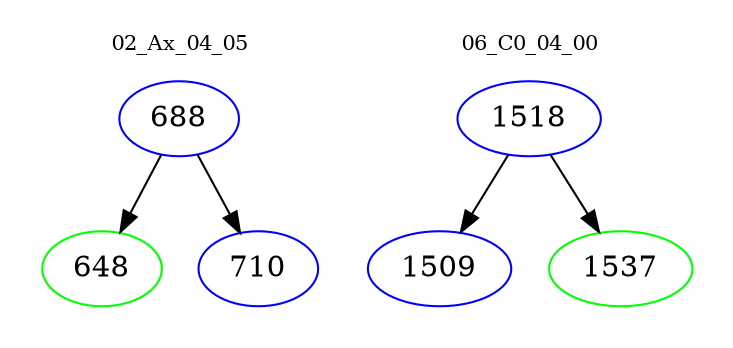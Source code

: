 digraph{
subgraph cluster_0 {
color = white
label = "02_Ax_04_05";
fontsize=10;
T0_688 [label="688", color="blue"]
T0_688 -> T0_648 [color="black"]
T0_648 [label="648", color="green"]
T0_688 -> T0_710 [color="black"]
T0_710 [label="710", color="blue"]
}
subgraph cluster_1 {
color = white
label = "06_C0_04_00";
fontsize=10;
T1_1518 [label="1518", color="blue"]
T1_1518 -> T1_1509 [color="black"]
T1_1509 [label="1509", color="blue"]
T1_1518 -> T1_1537 [color="black"]
T1_1537 [label="1537", color="green"]
}
}
